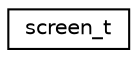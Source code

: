 digraph "圖形化之類別階層"
{
 // LATEX_PDF_SIZE
  edge [fontname="Helvetica",fontsize="10",labelfontname="Helvetica",labelfontsize="10"];
  node [fontname="Helvetica",fontsize="10",shape=record];
  rankdir="LR";
  Node0 [label="screen_t",height=0.2,width=0.4,color="black", fillcolor="white", style="filled",URL="$structscreen__t.html",tooltip=" "];
}
